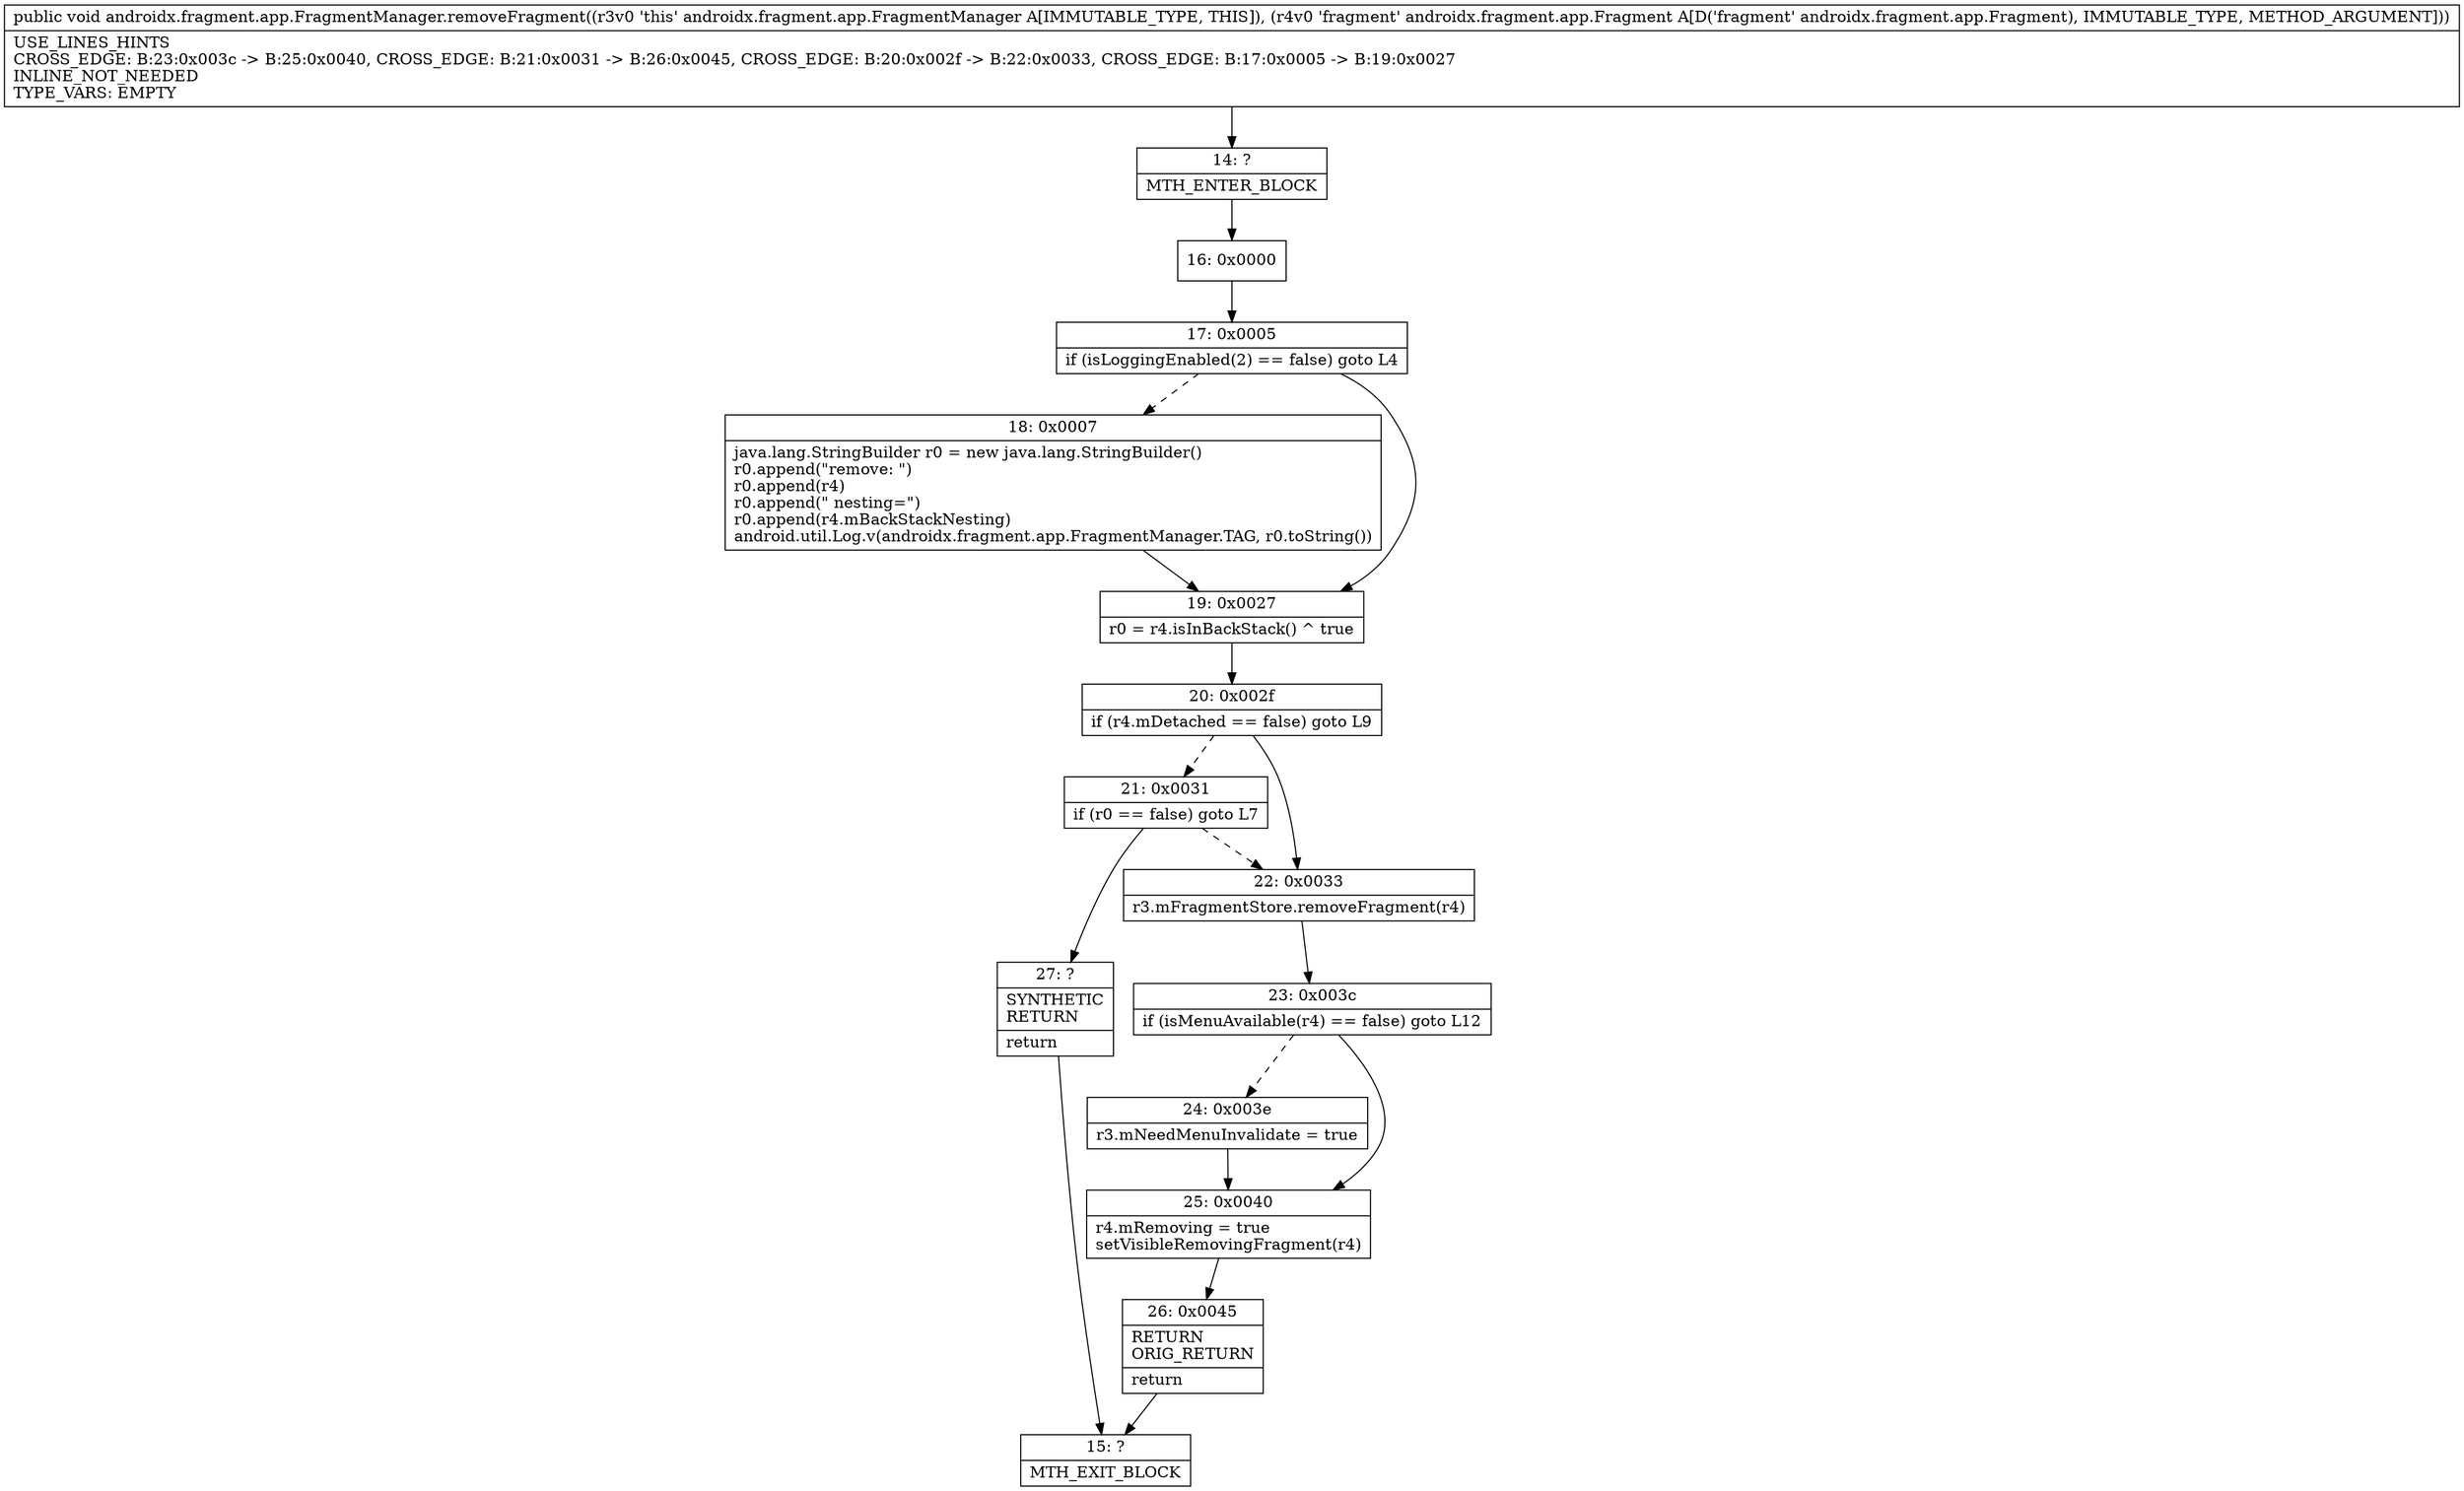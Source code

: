 digraph "CFG forandroidx.fragment.app.FragmentManager.removeFragment(Landroidx\/fragment\/app\/Fragment;)V" {
Node_14 [shape=record,label="{14\:\ ?|MTH_ENTER_BLOCK\l}"];
Node_16 [shape=record,label="{16\:\ 0x0000}"];
Node_17 [shape=record,label="{17\:\ 0x0005|if (isLoggingEnabled(2) == false) goto L4\l}"];
Node_18 [shape=record,label="{18\:\ 0x0007|java.lang.StringBuilder r0 = new java.lang.StringBuilder()\lr0.append(\"remove: \")\lr0.append(r4)\lr0.append(\" nesting=\")\lr0.append(r4.mBackStackNesting)\landroid.util.Log.v(androidx.fragment.app.FragmentManager.TAG, r0.toString())\l}"];
Node_19 [shape=record,label="{19\:\ 0x0027|r0 = r4.isInBackStack() ^ true\l}"];
Node_20 [shape=record,label="{20\:\ 0x002f|if (r4.mDetached == false) goto L9\l}"];
Node_21 [shape=record,label="{21\:\ 0x0031|if (r0 == false) goto L7\l}"];
Node_27 [shape=record,label="{27\:\ ?|SYNTHETIC\lRETURN\l|return\l}"];
Node_15 [shape=record,label="{15\:\ ?|MTH_EXIT_BLOCK\l}"];
Node_22 [shape=record,label="{22\:\ 0x0033|r3.mFragmentStore.removeFragment(r4)\l}"];
Node_23 [shape=record,label="{23\:\ 0x003c|if (isMenuAvailable(r4) == false) goto L12\l}"];
Node_24 [shape=record,label="{24\:\ 0x003e|r3.mNeedMenuInvalidate = true\l}"];
Node_25 [shape=record,label="{25\:\ 0x0040|r4.mRemoving = true\lsetVisibleRemovingFragment(r4)\l}"];
Node_26 [shape=record,label="{26\:\ 0x0045|RETURN\lORIG_RETURN\l|return\l}"];
MethodNode[shape=record,label="{public void androidx.fragment.app.FragmentManager.removeFragment((r3v0 'this' androidx.fragment.app.FragmentManager A[IMMUTABLE_TYPE, THIS]), (r4v0 'fragment' androidx.fragment.app.Fragment A[D('fragment' androidx.fragment.app.Fragment), IMMUTABLE_TYPE, METHOD_ARGUMENT]))  | USE_LINES_HINTS\lCROSS_EDGE: B:23:0x003c \-\> B:25:0x0040, CROSS_EDGE: B:21:0x0031 \-\> B:26:0x0045, CROSS_EDGE: B:20:0x002f \-\> B:22:0x0033, CROSS_EDGE: B:17:0x0005 \-\> B:19:0x0027\lINLINE_NOT_NEEDED\lTYPE_VARS: EMPTY\l}"];
MethodNode -> Node_14;Node_14 -> Node_16;
Node_16 -> Node_17;
Node_17 -> Node_18[style=dashed];
Node_17 -> Node_19;
Node_18 -> Node_19;
Node_19 -> Node_20;
Node_20 -> Node_21[style=dashed];
Node_20 -> Node_22;
Node_21 -> Node_22[style=dashed];
Node_21 -> Node_27;
Node_27 -> Node_15;
Node_22 -> Node_23;
Node_23 -> Node_24[style=dashed];
Node_23 -> Node_25;
Node_24 -> Node_25;
Node_25 -> Node_26;
Node_26 -> Node_15;
}

